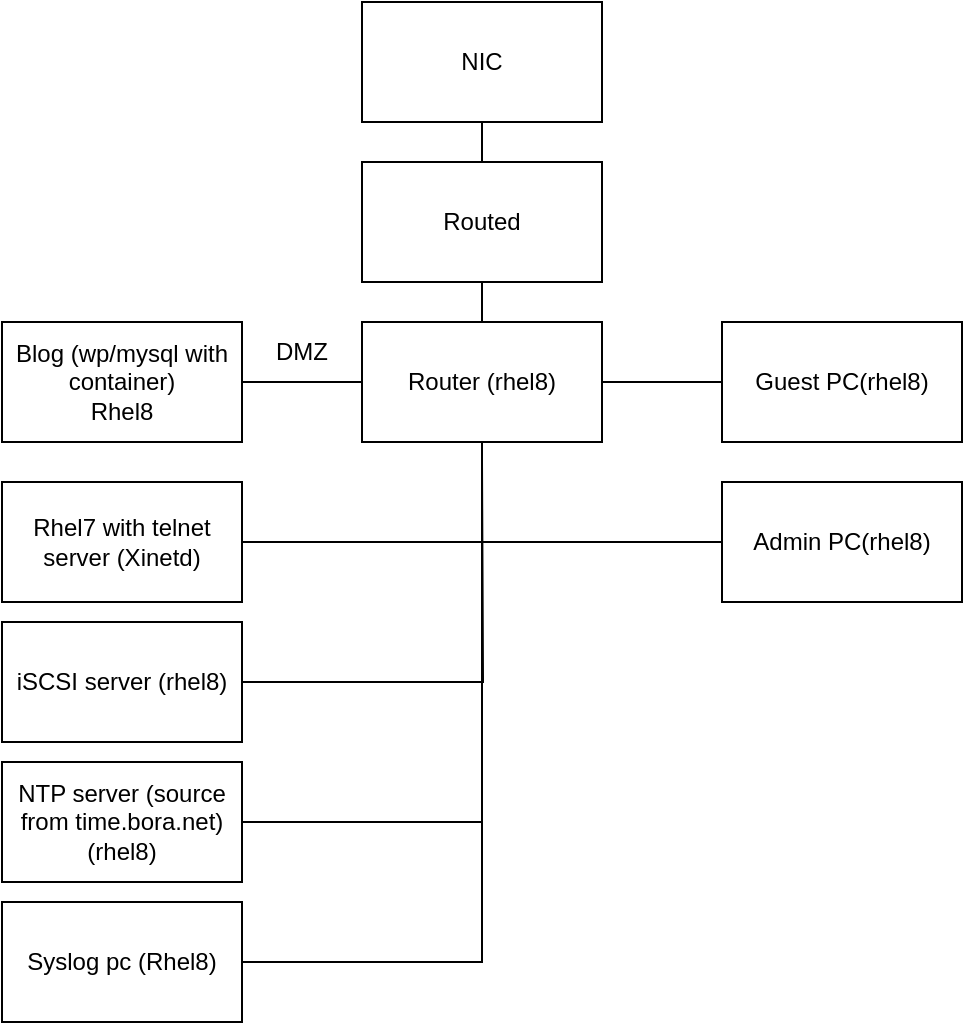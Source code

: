 <mxfile version="20.8.23" type="github">
  <diagram name="페이지-1" id="MCAjvoWBRsQNgkqHj8VI">
    <mxGraphModel dx="1104" dy="545" grid="1" gridSize="10" guides="1" tooltips="1" connect="1" arrows="1" fold="1" page="1" pageScale="1" pageWidth="1169" pageHeight="827" math="0" shadow="0">
      <root>
        <mxCell id="0" />
        <mxCell id="1" parent="0" />
        <mxCell id="yjpfS3xDE1Buwj6q2kw0-4" style="edgeStyle=orthogonalEdgeStyle;rounded=0;orthogonalLoop=1;jettySize=auto;html=1;entryX=0.5;entryY=0;entryDx=0;entryDy=0;endArrow=none;endFill=0;" parent="1" source="yjpfS3xDE1Buwj6q2kw0-1" target="yjpfS3xDE1Buwj6q2kw0-2" edge="1">
          <mxGeometry relative="1" as="geometry" />
        </mxCell>
        <mxCell id="yjpfS3xDE1Buwj6q2kw0-1" value="NIC" style="rounded=0;whiteSpace=wrap;html=1;" parent="1" vertex="1">
          <mxGeometry x="520" y="20" width="120" height="60" as="geometry" />
        </mxCell>
        <mxCell id="yjpfS3xDE1Buwj6q2kw0-5" style="edgeStyle=orthogonalEdgeStyle;rounded=0;orthogonalLoop=1;jettySize=auto;html=1;entryX=0.5;entryY=0;entryDx=0;entryDy=0;endArrow=none;endFill=0;" parent="1" source="yjpfS3xDE1Buwj6q2kw0-2" target="yjpfS3xDE1Buwj6q2kw0-3" edge="1">
          <mxGeometry relative="1" as="geometry" />
        </mxCell>
        <mxCell id="yjpfS3xDE1Buwj6q2kw0-2" value="Routed" style="rounded=0;whiteSpace=wrap;html=1;" parent="1" vertex="1">
          <mxGeometry x="520" y="100" width="120" height="60" as="geometry" />
        </mxCell>
        <mxCell id="yjpfS3xDE1Buwj6q2kw0-7" style="edgeStyle=orthogonalEdgeStyle;rounded=0;orthogonalLoop=1;jettySize=auto;html=1;endArrow=none;endFill=0;" parent="1" source="yjpfS3xDE1Buwj6q2kw0-3" target="yjpfS3xDE1Buwj6q2kw0-6" edge="1">
          <mxGeometry relative="1" as="geometry" />
        </mxCell>
        <mxCell id="yjpfS3xDE1Buwj6q2kw0-3" value="Router (rhel8)" style="rounded=0;whiteSpace=wrap;html=1;" parent="1" vertex="1">
          <mxGeometry x="520" y="180" width="120" height="60" as="geometry" />
        </mxCell>
        <mxCell id="yjpfS3xDE1Buwj6q2kw0-6" value="Blog (wp/mysql with container)&lt;br&gt;Rhel8" style="rounded=0;whiteSpace=wrap;html=1;" parent="1" vertex="1">
          <mxGeometry x="340" y="180" width="120" height="60" as="geometry" />
        </mxCell>
        <mxCell id="yjpfS3xDE1Buwj6q2kw0-11" style="edgeStyle=orthogonalEdgeStyle;rounded=0;orthogonalLoop=1;jettySize=auto;html=1;endArrow=none;endFill=0;" parent="1" source="yjpfS3xDE1Buwj6q2kw0-8" target="yjpfS3xDE1Buwj6q2kw0-3" edge="1">
          <mxGeometry relative="1" as="geometry" />
        </mxCell>
        <mxCell id="yjpfS3xDE1Buwj6q2kw0-8" value="Rhel7 with telnet server (Xinetd)" style="rounded=0;whiteSpace=wrap;html=1;" parent="1" vertex="1">
          <mxGeometry x="340" y="260" width="120" height="60" as="geometry" />
        </mxCell>
        <mxCell id="yjpfS3xDE1Buwj6q2kw0-12" style="edgeStyle=orthogonalEdgeStyle;rounded=0;orthogonalLoop=1;jettySize=auto;html=1;endArrow=none;endFill=0;" parent="1" source="yjpfS3xDE1Buwj6q2kw0-9" edge="1">
          <mxGeometry relative="1" as="geometry">
            <mxPoint x="580" y="250" as="targetPoint" />
          </mxGeometry>
        </mxCell>
        <mxCell id="yjpfS3xDE1Buwj6q2kw0-9" value="iSCSI server (rhel8)" style="rounded=0;whiteSpace=wrap;html=1;" parent="1" vertex="1">
          <mxGeometry x="340" y="330" width="120" height="60" as="geometry" />
        </mxCell>
        <mxCell id="yjpfS3xDE1Buwj6q2kw0-13" style="edgeStyle=orthogonalEdgeStyle;rounded=0;orthogonalLoop=1;jettySize=auto;html=1;entryX=0.5;entryY=1;entryDx=0;entryDy=0;endArrow=none;endFill=0;" parent="1" source="yjpfS3xDE1Buwj6q2kw0-10" target="yjpfS3xDE1Buwj6q2kw0-3" edge="1">
          <mxGeometry relative="1" as="geometry" />
        </mxCell>
        <mxCell id="yjpfS3xDE1Buwj6q2kw0-10" value="NTP server (source from time.bora.net)&lt;br&gt;(rhel8)" style="rounded=0;whiteSpace=wrap;html=1;" parent="1" vertex="1">
          <mxGeometry x="340" y="400" width="120" height="60" as="geometry" />
        </mxCell>
        <mxCell id="tmwGz3ICIyQciT1AYizn-1" value="DMZ" style="text;html=1;strokeColor=none;fillColor=none;align=center;verticalAlign=middle;whiteSpace=wrap;rounded=0;" vertex="1" parent="1">
          <mxGeometry x="460" y="180" width="60" height="30" as="geometry" />
        </mxCell>
        <mxCell id="tmwGz3ICIyQciT1AYizn-14" style="edgeStyle=orthogonalEdgeStyle;rounded=0;orthogonalLoop=1;jettySize=auto;html=1;entryX=1;entryY=0.5;entryDx=0;entryDy=0;endArrow=none;endFill=0;" edge="1" parent="1" source="tmwGz3ICIyQciT1AYizn-13" target="yjpfS3xDE1Buwj6q2kw0-3">
          <mxGeometry relative="1" as="geometry" />
        </mxCell>
        <mxCell id="tmwGz3ICIyQciT1AYizn-13" value="Guest PC(rhel8)" style="rounded=0;whiteSpace=wrap;html=1;" vertex="1" parent="1">
          <mxGeometry x="700" y="180" width="120" height="60" as="geometry" />
        </mxCell>
        <mxCell id="tmwGz3ICIyQciT1AYizn-16" style="edgeStyle=orthogonalEdgeStyle;rounded=0;orthogonalLoop=1;jettySize=auto;html=1;entryX=0.5;entryY=1;entryDx=0;entryDy=0;endArrow=none;endFill=0;" edge="1" parent="1" source="tmwGz3ICIyQciT1AYizn-15" target="yjpfS3xDE1Buwj6q2kw0-3">
          <mxGeometry relative="1" as="geometry" />
        </mxCell>
        <mxCell id="tmwGz3ICIyQciT1AYizn-15" value="Syslog pc (Rhel8)" style="rounded=0;whiteSpace=wrap;html=1;" vertex="1" parent="1">
          <mxGeometry x="340" y="470" width="120" height="60" as="geometry" />
        </mxCell>
        <mxCell id="tmwGz3ICIyQciT1AYizn-18" style="edgeStyle=orthogonalEdgeStyle;rounded=0;orthogonalLoop=1;jettySize=auto;html=1;endArrow=none;endFill=0;" edge="1" parent="1" source="tmwGz3ICIyQciT1AYizn-17">
          <mxGeometry relative="1" as="geometry">
            <mxPoint x="580" y="290" as="targetPoint" />
          </mxGeometry>
        </mxCell>
        <mxCell id="tmwGz3ICIyQciT1AYizn-17" value="Admin PC(rhel8)" style="rounded=0;whiteSpace=wrap;html=1;" vertex="1" parent="1">
          <mxGeometry x="700" y="260" width="120" height="60" as="geometry" />
        </mxCell>
      </root>
    </mxGraphModel>
  </diagram>
</mxfile>
